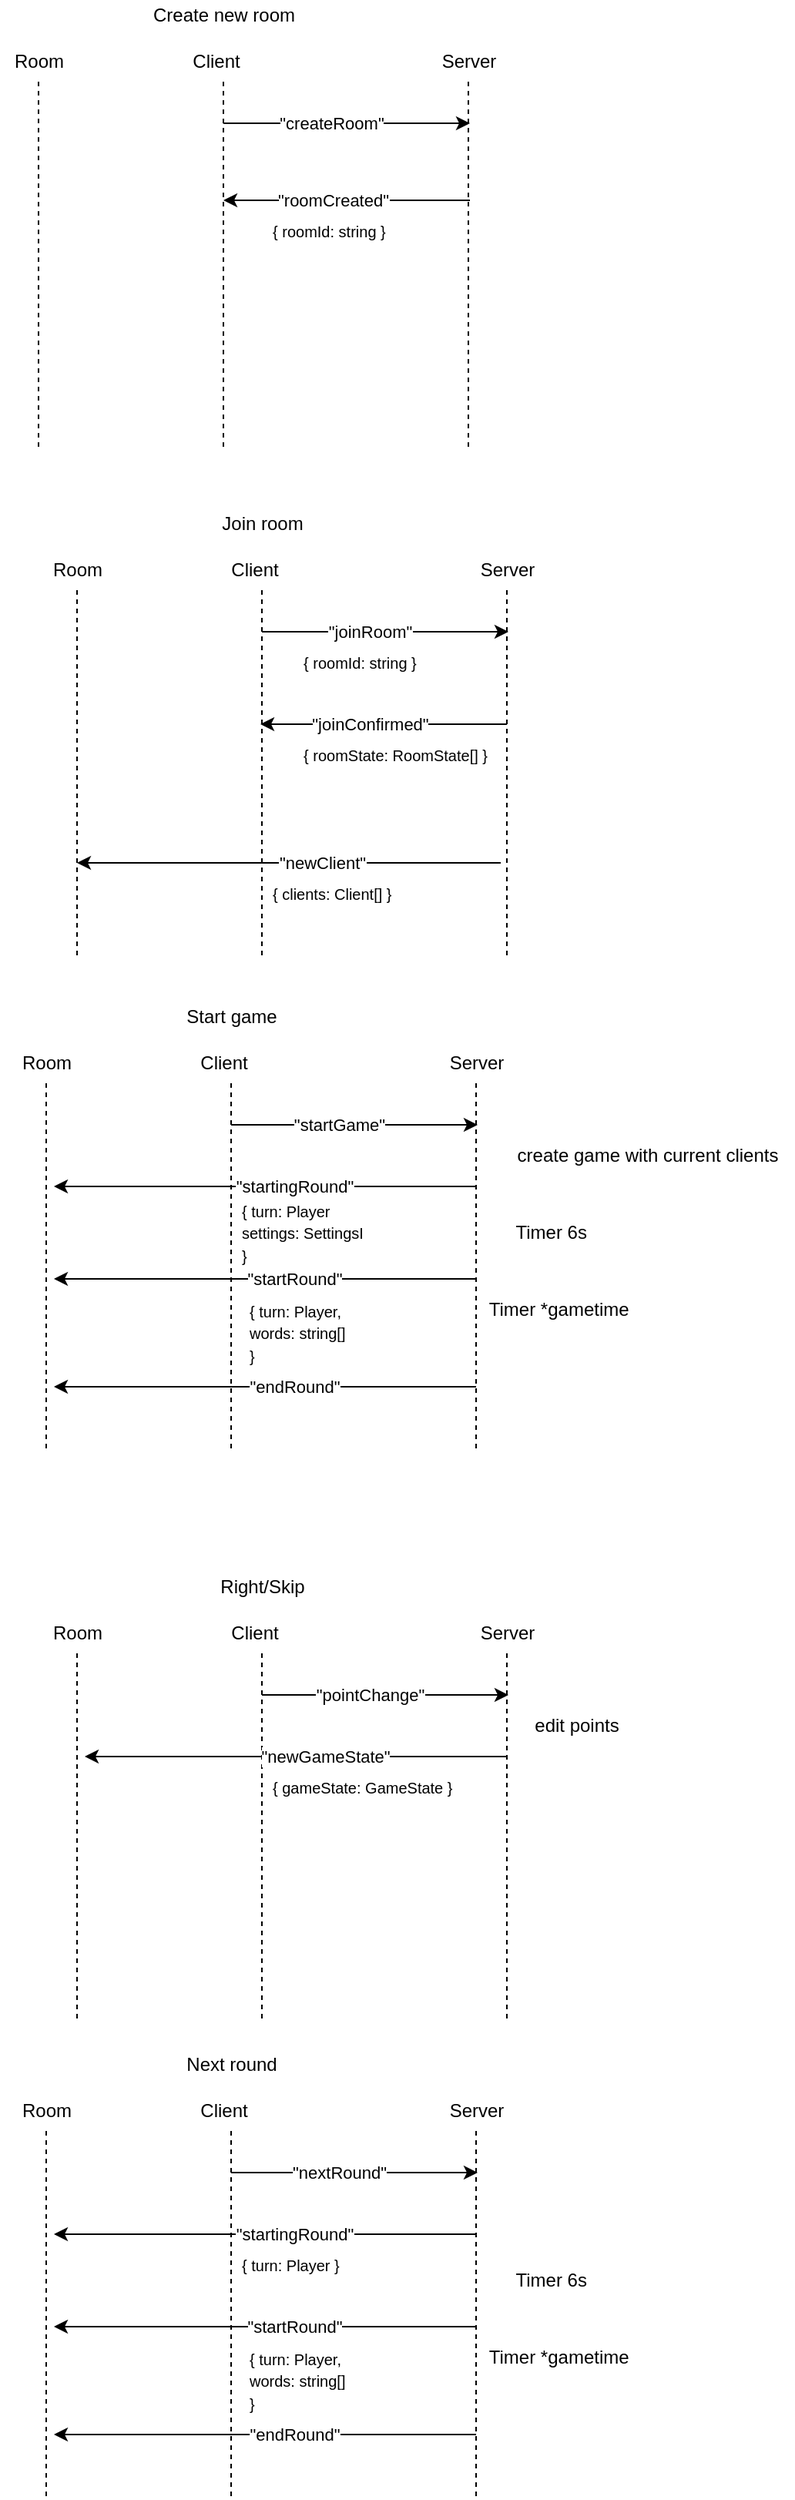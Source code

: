 <mxfile version="14.6.0" type="github">
  <diagram id="RwIbB6NBxAzTrsYU3exe" name="Page-1">
    <mxGraphModel dx="865" dy="457" grid="1" gridSize="10" guides="1" tooltips="1" connect="1" arrows="1" fold="1" page="1" pageScale="1" pageWidth="827" pageHeight="1169" math="0" shadow="0">
      <root>
        <mxCell id="0" />
        <mxCell id="1" parent="0" />
        <mxCell id="1lvwulR27KDEm764Sf4F-8" value="" style="endArrow=none;dashed=1;html=1;" parent="1" edge="1">
          <mxGeometry width="50" height="50" relative="1" as="geometry">
            <mxPoint x="280" y="360" as="sourcePoint" />
            <mxPoint x="280" y="120" as="targetPoint" />
          </mxGeometry>
        </mxCell>
        <mxCell id="1lvwulR27KDEm764Sf4F-9" value="" style="endArrow=none;dashed=1;html=1;" parent="1" edge="1">
          <mxGeometry width="50" height="50" relative="1" as="geometry">
            <mxPoint x="160" y="360" as="sourcePoint" />
            <mxPoint x="160" y="120" as="targetPoint" />
          </mxGeometry>
        </mxCell>
        <mxCell id="1lvwulR27KDEm764Sf4F-10" value="Room&lt;br&gt;" style="text;html=1;align=center;verticalAlign=middle;resizable=0;points=[];autosize=1;strokeColor=none;" parent="1" vertex="1">
          <mxGeometry x="135" y="100" width="50" height="20" as="geometry" />
        </mxCell>
        <mxCell id="1lvwulR27KDEm764Sf4F-11" value="Client&lt;br&gt;" style="text;html=1;align=center;verticalAlign=middle;resizable=0;points=[];autosize=1;strokeColor=none;" parent="1" vertex="1">
          <mxGeometry x="250" y="100" width="50" height="20" as="geometry" />
        </mxCell>
        <mxCell id="1lvwulR27KDEm764Sf4F-12" value="" style="endArrow=none;dashed=1;html=1;" parent="1" edge="1">
          <mxGeometry width="50" height="50" relative="1" as="geometry">
            <mxPoint x="439" y="360" as="sourcePoint" />
            <mxPoint x="439" y="120" as="targetPoint" />
          </mxGeometry>
        </mxCell>
        <mxCell id="1lvwulR27KDEm764Sf4F-13" value="Server" style="text;html=1;align=center;verticalAlign=middle;resizable=0;points=[];autosize=1;strokeColor=none;" parent="1" vertex="1">
          <mxGeometry x="414" y="100" width="50" height="20" as="geometry" />
        </mxCell>
        <mxCell id="1lvwulR27KDEm764Sf4F-16" value="" style="endArrow=classic;html=1;" parent="1" edge="1">
          <mxGeometry width="50" height="50" relative="1" as="geometry">
            <mxPoint x="280" y="150" as="sourcePoint" />
            <mxPoint x="440" y="150" as="targetPoint" />
          </mxGeometry>
        </mxCell>
        <mxCell id="1lvwulR27KDEm764Sf4F-17" value="&quot;createRoom&quot;" style="edgeLabel;html=1;align=center;verticalAlign=middle;resizable=0;points=[];" parent="1lvwulR27KDEm764Sf4F-16" vertex="1" connectable="0">
          <mxGeometry x="-0.492" relative="1" as="geometry">
            <mxPoint x="29" as="offset" />
          </mxGeometry>
        </mxCell>
        <mxCell id="1lvwulR27KDEm764Sf4F-19" value="Create new room" style="text;html=1;align=center;verticalAlign=middle;resizable=0;points=[];autosize=1;strokeColor=none;fillColor=#ffffff;" parent="1" vertex="1">
          <mxGeometry x="225" y="70" width="110" height="20" as="geometry" />
        </mxCell>
        <mxCell id="1lvwulR27KDEm764Sf4F-22" value="" style="endArrow=classic;html=1;" parent="1" edge="1">
          <mxGeometry width="50" height="50" relative="1" as="geometry">
            <mxPoint x="440" y="200" as="sourcePoint" />
            <mxPoint x="280" y="200" as="targetPoint" />
          </mxGeometry>
        </mxCell>
        <mxCell id="1lvwulR27KDEm764Sf4F-23" value="&quot;roomCreated&quot;" style="edgeLabel;html=1;align=center;verticalAlign=middle;resizable=0;points=[];" parent="1lvwulR27KDEm764Sf4F-22" vertex="1" connectable="0">
          <mxGeometry x="-0.492" relative="1" as="geometry">
            <mxPoint x="-49" as="offset" />
          </mxGeometry>
        </mxCell>
        <mxCell id="1lvwulR27KDEm764Sf4F-26" value="&lt;font style=&quot;font-size: 10px&quot;&gt;{ roomId: string }&lt;/font&gt;" style="text;html=1;align=left;verticalAlign=middle;resizable=0;points=[];autosize=1;strokeColor=none;" parent="1" vertex="1">
          <mxGeometry x="310" y="210" width="90" height="20" as="geometry" />
        </mxCell>
        <mxCell id="1lvwulR27KDEm764Sf4F-28" value="" style="endArrow=none;dashed=1;html=1;" parent="1" edge="1">
          <mxGeometry width="50" height="50" relative="1" as="geometry">
            <mxPoint x="305.0" y="690" as="sourcePoint" />
            <mxPoint x="305.0" y="450.0" as="targetPoint" />
          </mxGeometry>
        </mxCell>
        <mxCell id="1lvwulR27KDEm764Sf4F-29" value="" style="endArrow=none;dashed=1;html=1;" parent="1" edge="1">
          <mxGeometry width="50" height="50" relative="1" as="geometry">
            <mxPoint x="185.0" y="690" as="sourcePoint" />
            <mxPoint x="185.0" y="450.0" as="targetPoint" />
          </mxGeometry>
        </mxCell>
        <mxCell id="1lvwulR27KDEm764Sf4F-30" value="Room&lt;br&gt;" style="text;html=1;align=center;verticalAlign=middle;resizable=0;points=[];autosize=1;strokeColor=none;" parent="1" vertex="1">
          <mxGeometry x="160" y="430" width="50" height="20" as="geometry" />
        </mxCell>
        <mxCell id="1lvwulR27KDEm764Sf4F-31" value="Client&lt;br&gt;" style="text;html=1;align=center;verticalAlign=middle;resizable=0;points=[];autosize=1;strokeColor=none;" parent="1" vertex="1">
          <mxGeometry x="275" y="430" width="50" height="20" as="geometry" />
        </mxCell>
        <mxCell id="1lvwulR27KDEm764Sf4F-32" value="" style="endArrow=none;dashed=1;html=1;" parent="1" edge="1">
          <mxGeometry width="50" height="50" relative="1" as="geometry">
            <mxPoint x="464" y="690" as="sourcePoint" />
            <mxPoint x="464" y="450.0" as="targetPoint" />
          </mxGeometry>
        </mxCell>
        <mxCell id="1lvwulR27KDEm764Sf4F-33" value="Server" style="text;html=1;align=center;verticalAlign=middle;resizable=0;points=[];autosize=1;strokeColor=none;" parent="1" vertex="1">
          <mxGeometry x="439" y="430" width="50" height="20" as="geometry" />
        </mxCell>
        <mxCell id="1lvwulR27KDEm764Sf4F-34" value="" style="endArrow=classic;html=1;" parent="1" edge="1">
          <mxGeometry width="50" height="50" relative="1" as="geometry">
            <mxPoint x="305.0" y="480" as="sourcePoint" />
            <mxPoint x="465" y="480" as="targetPoint" />
          </mxGeometry>
        </mxCell>
        <mxCell id="1lvwulR27KDEm764Sf4F-35" value="&quot;joinRoom&quot;" style="edgeLabel;html=1;align=center;verticalAlign=middle;resizable=0;points=[];" parent="1lvwulR27KDEm764Sf4F-34" vertex="1" connectable="0">
          <mxGeometry x="-0.492" relative="1" as="geometry">
            <mxPoint x="29" as="offset" />
          </mxGeometry>
        </mxCell>
        <mxCell id="1lvwulR27KDEm764Sf4F-36" value="Join room" style="text;html=1;align=center;verticalAlign=middle;resizable=0;points=[];autosize=1;strokeColor=none;fillColor=#ffffff;" parent="1" vertex="1">
          <mxGeometry x="270" y="400" width="70" height="20" as="geometry" />
        </mxCell>
        <mxCell id="1lvwulR27KDEm764Sf4F-37" value="" style="endArrow=classic;html=1;" parent="1" edge="1">
          <mxGeometry width="50" height="50" relative="1" as="geometry">
            <mxPoint x="464" y="540" as="sourcePoint" />
            <mxPoint x="304.0" y="540" as="targetPoint" />
          </mxGeometry>
        </mxCell>
        <mxCell id="1lvwulR27KDEm764Sf4F-38" value="&quot;joinConfirmed&quot;" style="edgeLabel;html=1;align=center;verticalAlign=middle;resizable=0;points=[];" parent="1lvwulR27KDEm764Sf4F-37" vertex="1" connectable="0">
          <mxGeometry x="-0.492" relative="1" as="geometry">
            <mxPoint x="-49" as="offset" />
          </mxGeometry>
        </mxCell>
        <mxCell id="1lvwulR27KDEm764Sf4F-39" value="&lt;font style=&quot;font-size: 10px&quot;&gt;{ clients: Client[] }&lt;/font&gt;" style="text;html=1;align=left;verticalAlign=middle;resizable=0;points=[];autosize=1;strokeColor=none;" parent="1" vertex="1">
          <mxGeometry x="310" y="640" width="90" height="20" as="geometry" />
        </mxCell>
        <mxCell id="1lvwulR27KDEm764Sf4F-40" value="" style="endArrow=classic;html=1;" parent="1" edge="1">
          <mxGeometry width="50" height="50" relative="1" as="geometry">
            <mxPoint x="460" y="630" as="sourcePoint" />
            <mxPoint x="185" y="630" as="targetPoint" />
          </mxGeometry>
        </mxCell>
        <mxCell id="1lvwulR27KDEm764Sf4F-41" value="&quot;newClient&quot;" style="edgeLabel;html=1;align=center;verticalAlign=middle;resizable=0;points=[];" parent="1lvwulR27KDEm764Sf4F-40" vertex="1" connectable="0">
          <mxGeometry x="-0.156" relative="1" as="geometry">
            <mxPoint as="offset" />
          </mxGeometry>
        </mxCell>
        <mxCell id="1lvwulR27KDEm764Sf4F-42" value="" style="endArrow=none;dashed=1;html=1;" parent="1" edge="1">
          <mxGeometry width="50" height="50" relative="1" as="geometry">
            <mxPoint x="285.0" y="1010" as="sourcePoint" />
            <mxPoint x="285.0" y="770" as="targetPoint" />
          </mxGeometry>
        </mxCell>
        <mxCell id="1lvwulR27KDEm764Sf4F-43" value="" style="endArrow=none;dashed=1;html=1;" parent="1" edge="1">
          <mxGeometry width="50" height="50" relative="1" as="geometry">
            <mxPoint x="165.0" y="1010" as="sourcePoint" />
            <mxPoint x="165.0" y="770" as="targetPoint" />
          </mxGeometry>
        </mxCell>
        <mxCell id="1lvwulR27KDEm764Sf4F-44" value="Room&lt;br&gt;" style="text;html=1;align=center;verticalAlign=middle;resizable=0;points=[];autosize=1;strokeColor=none;" parent="1" vertex="1">
          <mxGeometry x="140" y="750" width="50" height="20" as="geometry" />
        </mxCell>
        <mxCell id="1lvwulR27KDEm764Sf4F-45" value="Client&lt;br&gt;" style="text;html=1;align=center;verticalAlign=middle;resizable=0;points=[];autosize=1;strokeColor=none;" parent="1" vertex="1">
          <mxGeometry x="255" y="750" width="50" height="20" as="geometry" />
        </mxCell>
        <mxCell id="1lvwulR27KDEm764Sf4F-46" value="" style="endArrow=none;dashed=1;html=1;" parent="1" edge="1">
          <mxGeometry width="50" height="50" relative="1" as="geometry">
            <mxPoint x="444" y="1010" as="sourcePoint" />
            <mxPoint x="444" y="770" as="targetPoint" />
          </mxGeometry>
        </mxCell>
        <mxCell id="1lvwulR27KDEm764Sf4F-47" value="Server" style="text;html=1;align=center;verticalAlign=middle;resizable=0;points=[];autosize=1;strokeColor=none;" parent="1" vertex="1">
          <mxGeometry x="419" y="750" width="50" height="20" as="geometry" />
        </mxCell>
        <mxCell id="1lvwulR27KDEm764Sf4F-48" value="" style="endArrow=classic;html=1;" parent="1" edge="1">
          <mxGeometry width="50" height="50" relative="1" as="geometry">
            <mxPoint x="285.0" y="800" as="sourcePoint" />
            <mxPoint x="445" y="800" as="targetPoint" />
          </mxGeometry>
        </mxCell>
        <mxCell id="1lvwulR27KDEm764Sf4F-49" value="&quot;startGame&quot;" style="edgeLabel;html=1;align=center;verticalAlign=middle;resizable=0;points=[];" parent="1lvwulR27KDEm764Sf4F-48" vertex="1" connectable="0">
          <mxGeometry x="-0.492" relative="1" as="geometry">
            <mxPoint x="29" as="offset" />
          </mxGeometry>
        </mxCell>
        <mxCell id="1lvwulR27KDEm764Sf4F-50" value="Start game" style="text;html=1;align=center;verticalAlign=middle;resizable=0;points=[];autosize=1;strokeColor=none;fillColor=#ffffff;" parent="1" vertex="1">
          <mxGeometry x="250" y="720" width="70" height="20" as="geometry" />
        </mxCell>
        <mxCell id="1lvwulR27KDEm764Sf4F-51" value="" style="endArrow=classic;html=1;" parent="1" edge="1">
          <mxGeometry width="50" height="50" relative="1" as="geometry">
            <mxPoint x="444" y="840" as="sourcePoint" />
            <mxPoint x="170" y="840" as="targetPoint" />
          </mxGeometry>
        </mxCell>
        <mxCell id="1lvwulR27KDEm764Sf4F-52" value="&quot;startingRound&quot;" style="edgeLabel;html=1;align=center;verticalAlign=middle;resizable=0;points=[];" parent="1lvwulR27KDEm764Sf4F-51" vertex="1" connectable="0">
          <mxGeometry x="-0.492" relative="1" as="geometry">
            <mxPoint x="-49" as="offset" />
          </mxGeometry>
        </mxCell>
        <mxCell id="1lvwulR27KDEm764Sf4F-53" value="&lt;font style=&quot;font-size: 10px&quot;&gt;{ turn: Player&amp;nbsp;&lt;br&gt;settings: SettingsI&lt;br&gt;}&lt;/font&gt;" style="text;html=1;align=left;verticalAlign=middle;resizable=0;points=[];autosize=1;strokeColor=none;" parent="1" vertex="1">
          <mxGeometry x="290" y="845" width="90" height="50" as="geometry" />
        </mxCell>
        <mxCell id="1lvwulR27KDEm764Sf4F-56" value="&lt;font style=&quot;font-size: 10px&quot;&gt;{ roomId: string }&lt;/font&gt;" style="text;html=1;align=left;verticalAlign=middle;resizable=0;points=[];autosize=1;strokeColor=none;" parent="1" vertex="1">
          <mxGeometry x="330" y="490" width="90" height="20" as="geometry" />
        </mxCell>
        <mxCell id="1lvwulR27KDEm764Sf4F-57" value="&lt;font style=&quot;font-size: 10px&quot;&gt;{ roomState: RoomState[] }&lt;/font&gt;" style="text;html=1;align=left;verticalAlign=middle;resizable=0;points=[];autosize=1;strokeColor=none;" parent="1" vertex="1">
          <mxGeometry x="330" y="550" width="130" height="20" as="geometry" />
        </mxCell>
        <mxCell id="1lvwulR27KDEm764Sf4F-58" value="create game with current clients&lt;br&gt;" style="text;html=1;align=center;verticalAlign=middle;resizable=0;points=[];autosize=1;strokeColor=none;" parent="1" vertex="1">
          <mxGeometry x="460" y="810" width="190" height="20" as="geometry" />
        </mxCell>
        <mxCell id="1lvwulR27KDEm764Sf4F-59" value="" style="endArrow=classic;html=1;" parent="1" edge="1">
          <mxGeometry width="50" height="50" relative="1" as="geometry">
            <mxPoint x="444" y="900" as="sourcePoint" />
            <mxPoint x="170" y="900" as="targetPoint" />
          </mxGeometry>
        </mxCell>
        <mxCell id="1lvwulR27KDEm764Sf4F-60" value="&quot;startRound&quot;" style="edgeLabel;html=1;align=center;verticalAlign=middle;resizable=0;points=[];" parent="1lvwulR27KDEm764Sf4F-59" vertex="1" connectable="0">
          <mxGeometry x="-0.492" relative="1" as="geometry">
            <mxPoint x="-49" as="offset" />
          </mxGeometry>
        </mxCell>
        <mxCell id="1lvwulR27KDEm764Sf4F-61" value="&lt;font style=&quot;font-size: 10px&quot;&gt;{ turn: Player,&lt;br&gt;words: string[] &lt;br&gt;}&lt;/font&gt;" style="text;html=1;align=left;verticalAlign=middle;resizable=0;points=[];autosize=1;strokeColor=none;" parent="1" vertex="1">
          <mxGeometry x="295" y="910" width="80" height="50" as="geometry" />
        </mxCell>
        <mxCell id="1lvwulR27KDEm764Sf4F-62" value="Timer 6s&amp;nbsp;" style="text;html=1;align=center;verticalAlign=middle;resizable=0;points=[];autosize=1;strokeColor=none;" parent="1" vertex="1">
          <mxGeometry x="459" y="860" width="70" height="20" as="geometry" />
        </mxCell>
        <mxCell id="P4mMhdePDuLvX-qXcUki-1" value="Timer *gametime&amp;nbsp;" style="text;html=1;align=center;verticalAlign=middle;resizable=0;points=[];autosize=1;strokeColor=none;" vertex="1" parent="1">
          <mxGeometry x="444" y="910" width="110" height="20" as="geometry" />
        </mxCell>
        <mxCell id="P4mMhdePDuLvX-qXcUki-2" value="" style="endArrow=classic;html=1;" edge="1" parent="1">
          <mxGeometry width="50" height="50" relative="1" as="geometry">
            <mxPoint x="444" y="970" as="sourcePoint" />
            <mxPoint x="170" y="970" as="targetPoint" />
          </mxGeometry>
        </mxCell>
        <mxCell id="P4mMhdePDuLvX-qXcUki-3" value="&quot;endRound&quot;" style="edgeLabel;html=1;align=center;verticalAlign=middle;resizable=0;points=[];" vertex="1" connectable="0" parent="P4mMhdePDuLvX-qXcUki-2">
          <mxGeometry x="-0.492" relative="1" as="geometry">
            <mxPoint x="-49" as="offset" />
          </mxGeometry>
        </mxCell>
        <mxCell id="P4mMhdePDuLvX-qXcUki-4" value="" style="endArrow=none;dashed=1;html=1;" edge="1" parent="1">
          <mxGeometry width="50" height="50" relative="1" as="geometry">
            <mxPoint x="305.0" y="1380" as="sourcePoint" />
            <mxPoint x="305.0" y="1140" as="targetPoint" />
          </mxGeometry>
        </mxCell>
        <mxCell id="P4mMhdePDuLvX-qXcUki-5" value="" style="endArrow=none;dashed=1;html=1;" edge="1" parent="1">
          <mxGeometry width="50" height="50" relative="1" as="geometry">
            <mxPoint x="185.0" y="1380" as="sourcePoint" />
            <mxPoint x="185.0" y="1140" as="targetPoint" />
          </mxGeometry>
        </mxCell>
        <mxCell id="P4mMhdePDuLvX-qXcUki-6" value="Room&lt;br&gt;" style="text;html=1;align=center;verticalAlign=middle;resizable=0;points=[];autosize=1;strokeColor=none;" vertex="1" parent="1">
          <mxGeometry x="160" y="1120" width="50" height="20" as="geometry" />
        </mxCell>
        <mxCell id="P4mMhdePDuLvX-qXcUki-7" value="Client&lt;br&gt;" style="text;html=1;align=center;verticalAlign=middle;resizable=0;points=[];autosize=1;strokeColor=none;" vertex="1" parent="1">
          <mxGeometry x="275" y="1120" width="50" height="20" as="geometry" />
        </mxCell>
        <mxCell id="P4mMhdePDuLvX-qXcUki-8" value="" style="endArrow=none;dashed=1;html=1;" edge="1" parent="1">
          <mxGeometry width="50" height="50" relative="1" as="geometry">
            <mxPoint x="464" y="1380" as="sourcePoint" />
            <mxPoint x="464" y="1140" as="targetPoint" />
          </mxGeometry>
        </mxCell>
        <mxCell id="P4mMhdePDuLvX-qXcUki-9" value="Server" style="text;html=1;align=center;verticalAlign=middle;resizable=0;points=[];autosize=1;strokeColor=none;" vertex="1" parent="1">
          <mxGeometry x="439" y="1120" width="50" height="20" as="geometry" />
        </mxCell>
        <mxCell id="P4mMhdePDuLvX-qXcUki-10" value="" style="endArrow=classic;html=1;" edge="1" parent="1">
          <mxGeometry width="50" height="50" relative="1" as="geometry">
            <mxPoint x="305.0" y="1170" as="sourcePoint" />
            <mxPoint x="465" y="1170" as="targetPoint" />
          </mxGeometry>
        </mxCell>
        <mxCell id="P4mMhdePDuLvX-qXcUki-11" value="&quot;pointChange&quot;" style="edgeLabel;html=1;align=center;verticalAlign=middle;resizable=0;points=[];" vertex="1" connectable="0" parent="P4mMhdePDuLvX-qXcUki-10">
          <mxGeometry x="-0.492" relative="1" as="geometry">
            <mxPoint x="29" as="offset" />
          </mxGeometry>
        </mxCell>
        <mxCell id="P4mMhdePDuLvX-qXcUki-12" value="Right/Skip" style="text;html=1;align=center;verticalAlign=middle;resizable=0;points=[];autosize=1;strokeColor=none;fillColor=#ffffff;" vertex="1" parent="1">
          <mxGeometry x="270" y="1090" width="70" height="20" as="geometry" />
        </mxCell>
        <mxCell id="P4mMhdePDuLvX-qXcUki-13" value="" style="endArrow=classic;html=1;" edge="1" parent="1">
          <mxGeometry width="50" height="50" relative="1" as="geometry">
            <mxPoint x="464" y="1210" as="sourcePoint" />
            <mxPoint x="190.0" y="1210" as="targetPoint" />
          </mxGeometry>
        </mxCell>
        <mxCell id="P4mMhdePDuLvX-qXcUki-14" value="&quot;newGameState&quot;" style="edgeLabel;html=1;align=center;verticalAlign=middle;resizable=0;points=[];" vertex="1" connectable="0" parent="P4mMhdePDuLvX-qXcUki-13">
          <mxGeometry x="-0.492" relative="1" as="geometry">
            <mxPoint x="-49" as="offset" />
          </mxGeometry>
        </mxCell>
        <mxCell id="P4mMhdePDuLvX-qXcUki-15" value="&lt;font style=&quot;font-size: 10px&quot;&gt;{ gameState: GameState }&lt;/font&gt;" style="text;html=1;align=left;verticalAlign=middle;resizable=0;points=[];autosize=1;strokeColor=none;" vertex="1" parent="1">
          <mxGeometry x="310" y="1220" width="130" height="20" as="geometry" />
        </mxCell>
        <mxCell id="P4mMhdePDuLvX-qXcUki-16" value="edit points" style="text;html=1;align=center;verticalAlign=middle;resizable=0;points=[];autosize=1;strokeColor=none;" vertex="1" parent="1">
          <mxGeometry x="474" y="1180" width="70" height="20" as="geometry" />
        </mxCell>
        <mxCell id="P4mMhdePDuLvX-qXcUki-25" value="" style="endArrow=none;dashed=1;html=1;" edge="1" parent="1">
          <mxGeometry width="50" height="50" relative="1" as="geometry">
            <mxPoint x="285" y="1690" as="sourcePoint" />
            <mxPoint x="285" y="1450" as="targetPoint" />
          </mxGeometry>
        </mxCell>
        <mxCell id="P4mMhdePDuLvX-qXcUki-26" value="" style="endArrow=none;dashed=1;html=1;" edge="1" parent="1">
          <mxGeometry width="50" height="50" relative="1" as="geometry">
            <mxPoint x="165" y="1690" as="sourcePoint" />
            <mxPoint x="165" y="1450" as="targetPoint" />
          </mxGeometry>
        </mxCell>
        <mxCell id="P4mMhdePDuLvX-qXcUki-27" value="Room&lt;br&gt;" style="text;html=1;align=center;verticalAlign=middle;resizable=0;points=[];autosize=1;strokeColor=none;" vertex="1" parent="1">
          <mxGeometry x="140" y="1430" width="50" height="20" as="geometry" />
        </mxCell>
        <mxCell id="P4mMhdePDuLvX-qXcUki-28" value="Client&lt;br&gt;" style="text;html=1;align=center;verticalAlign=middle;resizable=0;points=[];autosize=1;strokeColor=none;" vertex="1" parent="1">
          <mxGeometry x="255" y="1430" width="50" height="20" as="geometry" />
        </mxCell>
        <mxCell id="P4mMhdePDuLvX-qXcUki-29" value="" style="endArrow=none;dashed=1;html=1;" edge="1" parent="1">
          <mxGeometry width="50" height="50" relative="1" as="geometry">
            <mxPoint x="444" y="1690" as="sourcePoint" />
            <mxPoint x="444" y="1450" as="targetPoint" />
          </mxGeometry>
        </mxCell>
        <mxCell id="P4mMhdePDuLvX-qXcUki-30" value="Server" style="text;html=1;align=center;verticalAlign=middle;resizable=0;points=[];autosize=1;strokeColor=none;" vertex="1" parent="1">
          <mxGeometry x="419" y="1430" width="50" height="20" as="geometry" />
        </mxCell>
        <mxCell id="P4mMhdePDuLvX-qXcUki-31" value="" style="endArrow=classic;html=1;" edge="1" parent="1">
          <mxGeometry width="50" height="50" relative="1" as="geometry">
            <mxPoint x="285" y="1480" as="sourcePoint" />
            <mxPoint x="445" y="1480" as="targetPoint" />
          </mxGeometry>
        </mxCell>
        <mxCell id="P4mMhdePDuLvX-qXcUki-32" value="&quot;nextRound&quot;" style="edgeLabel;html=1;align=center;verticalAlign=middle;resizable=0;points=[];" vertex="1" connectable="0" parent="P4mMhdePDuLvX-qXcUki-31">
          <mxGeometry x="-0.492" relative="1" as="geometry">
            <mxPoint x="29" as="offset" />
          </mxGeometry>
        </mxCell>
        <mxCell id="P4mMhdePDuLvX-qXcUki-33" value="Next round" style="text;html=1;align=center;verticalAlign=middle;resizable=0;points=[];autosize=1;strokeColor=none;fillColor=#ffffff;" vertex="1" parent="1">
          <mxGeometry x="250" y="1400" width="70" height="20" as="geometry" />
        </mxCell>
        <mxCell id="P4mMhdePDuLvX-qXcUki-34" value="" style="endArrow=classic;html=1;" edge="1" parent="1">
          <mxGeometry width="50" height="50" relative="1" as="geometry">
            <mxPoint x="444" y="1520" as="sourcePoint" />
            <mxPoint x="170" y="1520" as="targetPoint" />
          </mxGeometry>
        </mxCell>
        <mxCell id="P4mMhdePDuLvX-qXcUki-35" value="&quot;startingRound&quot;" style="edgeLabel;html=1;align=center;verticalAlign=middle;resizable=0;points=[];" vertex="1" connectable="0" parent="P4mMhdePDuLvX-qXcUki-34">
          <mxGeometry x="-0.492" relative="1" as="geometry">
            <mxPoint x="-49" as="offset" />
          </mxGeometry>
        </mxCell>
        <mxCell id="P4mMhdePDuLvX-qXcUki-36" value="&lt;font style=&quot;font-size: 10px&quot;&gt;{ turn: Player&amp;nbsp;}&lt;/font&gt;" style="text;html=1;align=left;verticalAlign=middle;resizable=0;points=[];autosize=1;strokeColor=none;" vertex="1" parent="1">
          <mxGeometry x="290" y="1530" width="80" height="20" as="geometry" />
        </mxCell>
        <mxCell id="P4mMhdePDuLvX-qXcUki-38" value="" style="endArrow=classic;html=1;" edge="1" parent="1">
          <mxGeometry width="50" height="50" relative="1" as="geometry">
            <mxPoint x="444" y="1580" as="sourcePoint" />
            <mxPoint x="170" y="1580" as="targetPoint" />
          </mxGeometry>
        </mxCell>
        <mxCell id="P4mMhdePDuLvX-qXcUki-39" value="&quot;startRound&quot;" style="edgeLabel;html=1;align=center;verticalAlign=middle;resizable=0;points=[];" vertex="1" connectable="0" parent="P4mMhdePDuLvX-qXcUki-38">
          <mxGeometry x="-0.492" relative="1" as="geometry">
            <mxPoint x="-49" as="offset" />
          </mxGeometry>
        </mxCell>
        <mxCell id="P4mMhdePDuLvX-qXcUki-40" value="&lt;font style=&quot;font-size: 10px&quot;&gt;{ turn: Player,&lt;br&gt;words: string[] &lt;br&gt;}&lt;/font&gt;" style="text;html=1;align=left;verticalAlign=middle;resizable=0;points=[];autosize=1;strokeColor=none;" vertex="1" parent="1">
          <mxGeometry x="295" y="1590" width="80" height="50" as="geometry" />
        </mxCell>
        <mxCell id="P4mMhdePDuLvX-qXcUki-41" value="Timer 6s&amp;nbsp;" style="text;html=1;align=center;verticalAlign=middle;resizable=0;points=[];autosize=1;strokeColor=none;" vertex="1" parent="1">
          <mxGeometry x="459" y="1540" width="70" height="20" as="geometry" />
        </mxCell>
        <mxCell id="P4mMhdePDuLvX-qXcUki-42" value="Timer *gametime&amp;nbsp;" style="text;html=1;align=center;verticalAlign=middle;resizable=0;points=[];autosize=1;strokeColor=none;" vertex="1" parent="1">
          <mxGeometry x="444" y="1590" width="110" height="20" as="geometry" />
        </mxCell>
        <mxCell id="P4mMhdePDuLvX-qXcUki-43" value="" style="endArrow=classic;html=1;" edge="1" parent="1">
          <mxGeometry width="50" height="50" relative="1" as="geometry">
            <mxPoint x="444" y="1650" as="sourcePoint" />
            <mxPoint x="170" y="1650" as="targetPoint" />
          </mxGeometry>
        </mxCell>
        <mxCell id="P4mMhdePDuLvX-qXcUki-44" value="&quot;endRound&quot;" style="edgeLabel;html=1;align=center;verticalAlign=middle;resizable=0;points=[];" vertex="1" connectable="0" parent="P4mMhdePDuLvX-qXcUki-43">
          <mxGeometry x="-0.492" relative="1" as="geometry">
            <mxPoint x="-49" as="offset" />
          </mxGeometry>
        </mxCell>
      </root>
    </mxGraphModel>
  </diagram>
</mxfile>
